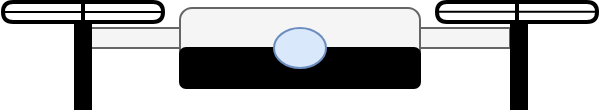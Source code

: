 <mxfile version="14.2.7" type="device"><diagram id="65jbqyui0mYZvGSxzEsB" name="Page-1"><mxGraphModel dx="450" dy="261" grid="1" gridSize="10" guides="1" tooltips="1" connect="1" arrows="1" fold="1" page="1" pageScale="1" pageWidth="827" pageHeight="1169" math="0" shadow="0"><root><mxCell id="0"/><mxCell id="1" parent="0"/><mxCell id="un6zWJLCs5mmcu_YAmml-5" value="" style="rounded=0;whiteSpace=wrap;html=1;strokeColor=#666666;fillColor=#f5f5f5;fontColor=#333333;rotation=0;" vertex="1" parent="1"><mxGeometry x="315" y="250" width="45" height="10" as="geometry"/></mxCell><mxCell id="un6zWJLCs5mmcu_YAmml-1" value="" style="rounded=1;whiteSpace=wrap;html=1;fillColor=#f5f5f5;strokeColor=#666666;fontColor=#333333;" vertex="1" parent="1"><mxGeometry x="360" y="240" width="120" height="40" as="geometry"/></mxCell><mxCell id="un6zWJLCs5mmcu_YAmml-3" value="" style="rounded=1;whiteSpace=wrap;html=1;fillColor=#000000;" vertex="1" parent="1"><mxGeometry x="360" y="260" width="120" height="20" as="geometry"/></mxCell><mxCell id="un6zWJLCs5mmcu_YAmml-2" value="" style="ellipse;whiteSpace=wrap;html=1;fillColor=#dae8fc;strokeColor=#6c8ebf;" vertex="1" parent="1"><mxGeometry x="407" y="250" width="26" height="20" as="geometry"/></mxCell><mxCell id="un6zWJLCs5mmcu_YAmml-18" value="" style="shape=delay;whiteSpace=wrap;html=1;strokeColor=#000000;strokeWidth=2;fillColor=none;gradientColor=none;" vertex="1" parent="1"><mxGeometry x="311.5" y="237" width="40" height="10" as="geometry"/></mxCell><mxCell id="un6zWJLCs5mmcu_YAmml-19" value="" style="shape=delay;whiteSpace=wrap;html=1;strokeColor=#000000;strokeWidth=2;fillColor=none;gradientColor=none;direction=west;" vertex="1" parent="1"><mxGeometry x="271.5" y="237" width="40" height="10" as="geometry"/></mxCell><mxCell id="un6zWJLCs5mmcu_YAmml-24" value="" style="rounded=0;whiteSpace=wrap;html=1;strokeColor=#000000;strokeWidth=2;gradientColor=none;fillColor=#000000;" vertex="1" parent="1"><mxGeometry x="308" y="247" width="7" height="43" as="geometry"/></mxCell><mxCell id="un6zWJLCs5mmcu_YAmml-25" value="" style="rounded=0;whiteSpace=wrap;html=1;strokeColor=#666666;fillColor=#f5f5f5;fontColor=#333333;rotation=0;" vertex="1" parent="1"><mxGeometry x="480" y="250" width="45" height="10" as="geometry"/></mxCell><mxCell id="un6zWJLCs5mmcu_YAmml-26" value="" style="rounded=0;whiteSpace=wrap;html=1;strokeColor=#000000;strokeWidth=2;gradientColor=none;fillColor=#000000;" vertex="1" parent="1"><mxGeometry x="526" y="247" width="7" height="43" as="geometry"/></mxCell><mxCell id="un6zWJLCs5mmcu_YAmml-27" value="" style="shape=delay;whiteSpace=wrap;html=1;strokeColor=#000000;strokeWidth=2;fillColor=none;gradientColor=none;" vertex="1" parent="1"><mxGeometry x="528.5" y="237" width="40" height="10" as="geometry"/></mxCell><mxCell id="un6zWJLCs5mmcu_YAmml-28" value="" style="shape=delay;whiteSpace=wrap;html=1;strokeColor=#000000;strokeWidth=2;fillColor=none;gradientColor=none;direction=west;" vertex="1" parent="1"><mxGeometry x="488.5" y="237" width="40" height="10" as="geometry"/></mxCell><mxCell id="un6zWJLCs5mmcu_YAmml-29" value="" style="endArrow=none;html=1;exitX=1;exitY=0.5;exitDx=0;exitDy=0;entryX=1;entryY=0.5;entryDx=0;entryDy=0;" edge="1" parent="1" source="un6zWJLCs5mmcu_YAmml-18" target="un6zWJLCs5mmcu_YAmml-19"><mxGeometry width="50" height="50" relative="1" as="geometry"><mxPoint x="330" y="260" as="sourcePoint"/><mxPoint x="290" y="230" as="targetPoint"/></mxGeometry></mxCell><mxCell id="un6zWJLCs5mmcu_YAmml-30" value="" style="endArrow=none;html=1;exitX=1;exitY=0.5;exitDx=0;exitDy=0;entryX=1;entryY=0.5;entryDx=0;entryDy=0;" edge="1" parent="1"><mxGeometry width="50" height="50" relative="1" as="geometry"><mxPoint x="569.5" y="241.83" as="sourcePoint"/><mxPoint x="489.5" y="241.83" as="targetPoint"/></mxGeometry></mxCell></root></mxGraphModel></diagram></mxfile>